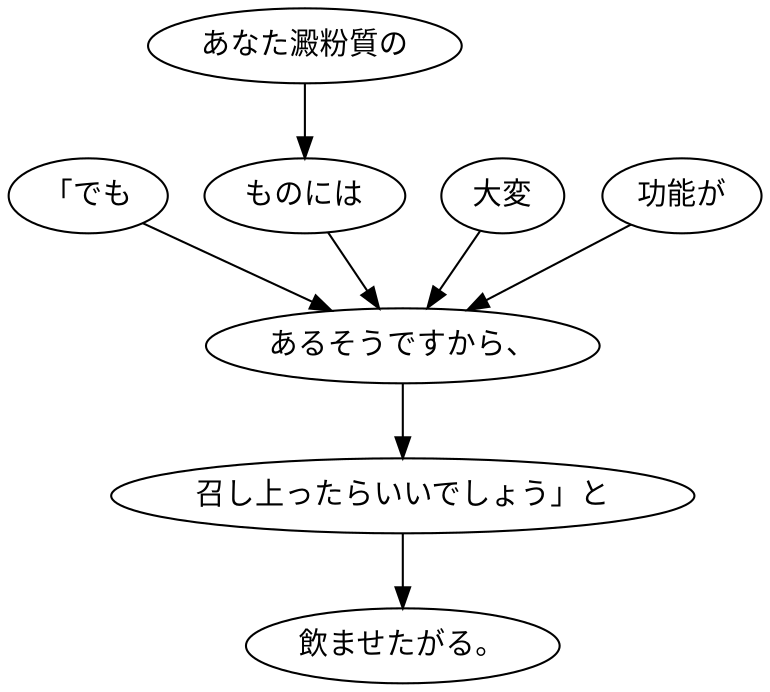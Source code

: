 digraph graph461 {
	node0 [label="「でも"];
	node1 [label="あなた澱粉質の"];
	node2 [label="ものには"];
	node3 [label="大変"];
	node4 [label="功能が"];
	node5 [label="あるそうですから、"];
	node6 [label="召し上ったらいいでしょう」と"];
	node7 [label="飲ませたがる。"];
	node0 -> node5;
	node1 -> node2;
	node2 -> node5;
	node3 -> node5;
	node4 -> node5;
	node5 -> node6;
	node6 -> node7;
}
